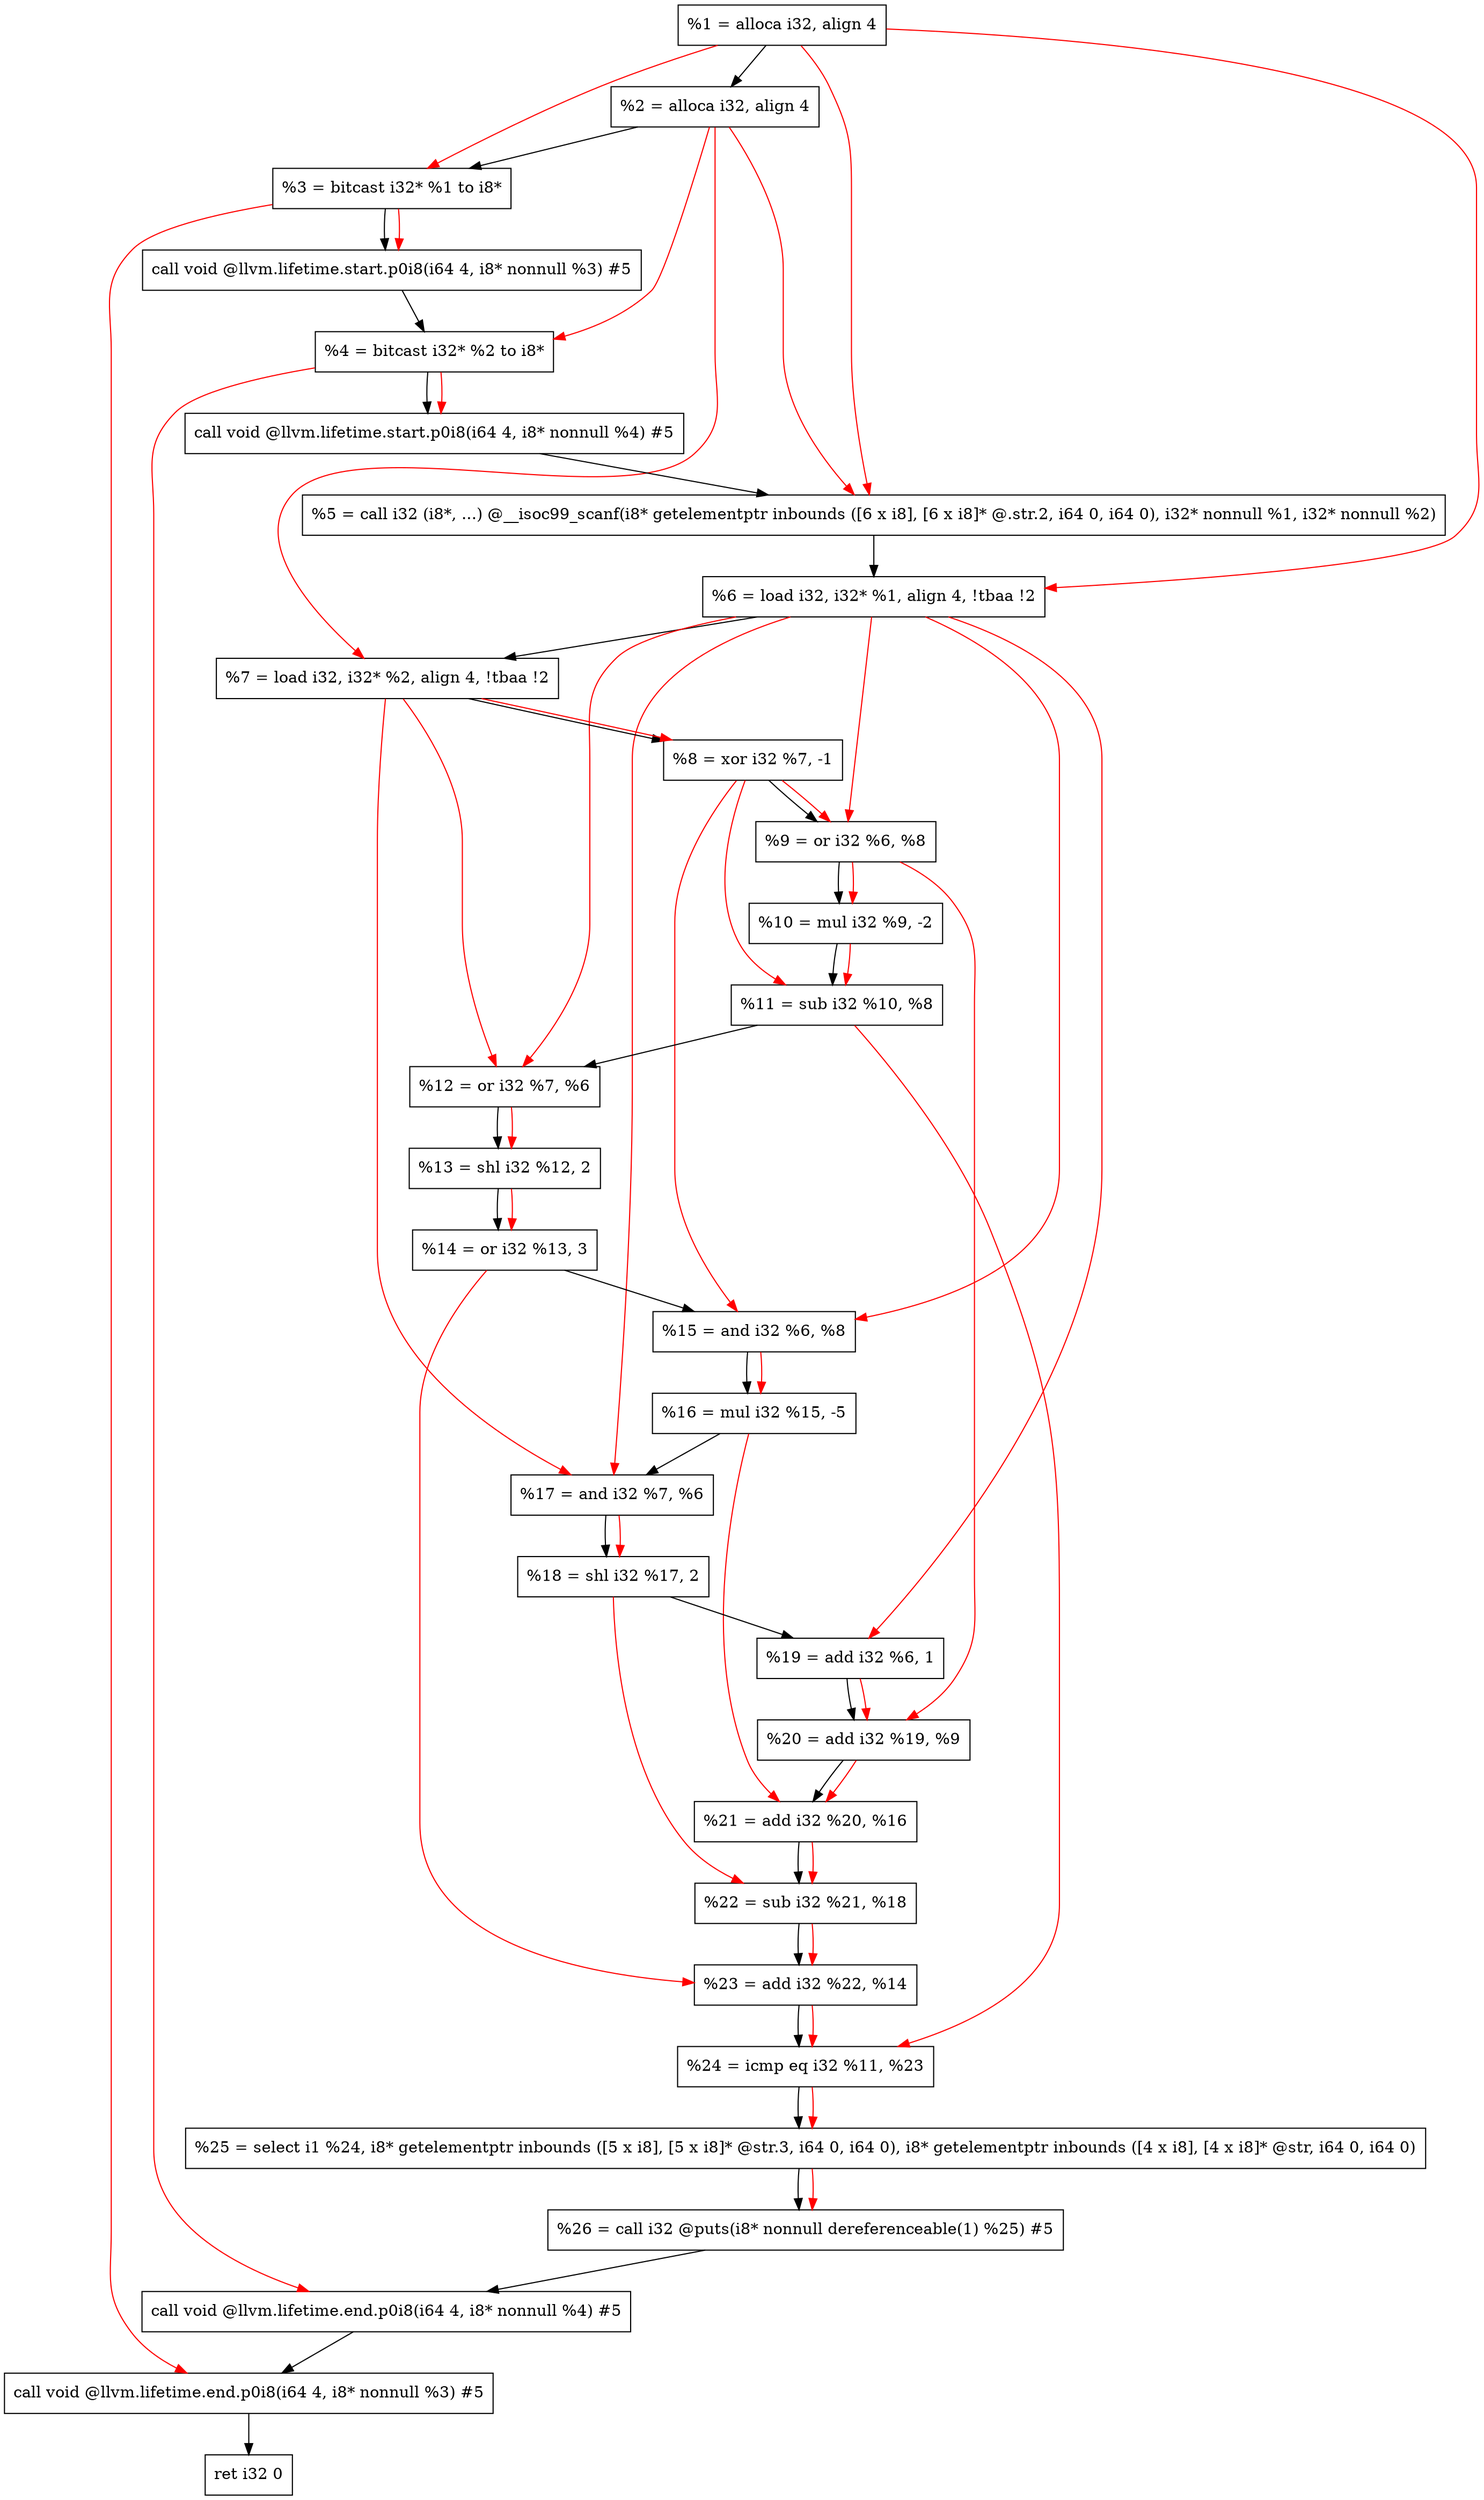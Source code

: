 digraph "DFG for'main' function" {
	Node0xcc78f8[shape=record, label="  %1 = alloca i32, align 4"];
	Node0xcc7978[shape=record, label="  %2 = alloca i32, align 4"];
	Node0xcc7a08[shape=record, label="  %3 = bitcast i32* %1 to i8*"];
	Node0xcc7e68[shape=record, label="  call void @llvm.lifetime.start.p0i8(i64 4, i8* nonnull %3) #5"];
	Node0xcc7f48[shape=record, label="  %4 = bitcast i32* %2 to i8*"];
	Node0xcc8068[shape=record, label="  call void @llvm.lifetime.start.p0i8(i64 4, i8* nonnull %4) #5"];
	Node0xcc82a0[shape=record, label="  %5 = call i32 (i8*, ...) @__isoc99_scanf(i8* getelementptr inbounds ([6 x i8], [6 x i8]* @.str.2, i64 0, i64 0), i32* nonnull %1, i32* nonnull %2)"];
	Node0xcc8358[shape=record, label="  %6 = load i32, i32* %1, align 4, !tbaa !2"];
	Node0xcc92c8[shape=record, label="  %7 = load i32, i32* %2, align 4, !tbaa !2"];
	Node0xcc9950[shape=record, label="  %8 = xor i32 %7, -1"];
	Node0xcc99c0[shape=record, label="  %9 = or i32 %6, %8"];
	Node0xcc9a30[shape=record, label="  %10 = mul i32 %9, -2"];
	Node0xcc9aa0[shape=record, label="  %11 = sub i32 %10, %8"];
	Node0xcc9b10[shape=record, label="  %12 = or i32 %7, %6"];
	Node0xcc9b80[shape=record, label="  %13 = shl i32 %12, 2"];
	Node0xcc9bf0[shape=record, label="  %14 = or i32 %13, 3"];
	Node0xcc9c60[shape=record, label="  %15 = and i32 %6, %8"];
	Node0xcc9cd0[shape=record, label="  %16 = mul i32 %15, -5"];
	Node0xcc9d40[shape=record, label="  %17 = and i32 %7, %6"];
	Node0xcc9db0[shape=record, label="  %18 = shl i32 %17, 2"];
	Node0xcc9e20[shape=record, label="  %19 = add i32 %6, 1"];
	Node0xcc9e90[shape=record, label="  %20 = add i32 %19, %9"];
	Node0xcc9f00[shape=record, label="  %21 = add i32 %20, %16"];
	Node0xcc9f70[shape=record, label="  %22 = sub i32 %21, %18"];
	Node0xcc9fe0[shape=record, label="  %23 = add i32 %22, %14"];
	Node0xcca050[shape=record, label="  %24 = icmp eq i32 %11, %23"];
	Node0xc689d8[shape=record, label="  %25 = select i1 %24, i8* getelementptr inbounds ([5 x i8], [5 x i8]* @str.3, i64 0, i64 0), i8* getelementptr inbounds ([4 x i8], [4 x i8]* @str, i64 0, i64 0)"];
	Node0xcca0e0[shape=record, label="  %26 = call i32 @puts(i8* nonnull dereferenceable(1) %25) #5"];
	Node0xcca338[shape=record, label="  call void @llvm.lifetime.end.p0i8(i64 4, i8* nonnull %4) #5"];
	Node0xcca498[shape=record, label="  call void @llvm.lifetime.end.p0i8(i64 4, i8* nonnull %3) #5"];
	Node0xcca558[shape=record, label="  ret i32 0"];
	Node0xcc78f8 -> Node0xcc7978;
	Node0xcc7978 -> Node0xcc7a08;
	Node0xcc7a08 -> Node0xcc7e68;
	Node0xcc7e68 -> Node0xcc7f48;
	Node0xcc7f48 -> Node0xcc8068;
	Node0xcc8068 -> Node0xcc82a0;
	Node0xcc82a0 -> Node0xcc8358;
	Node0xcc8358 -> Node0xcc92c8;
	Node0xcc92c8 -> Node0xcc9950;
	Node0xcc9950 -> Node0xcc99c0;
	Node0xcc99c0 -> Node0xcc9a30;
	Node0xcc9a30 -> Node0xcc9aa0;
	Node0xcc9aa0 -> Node0xcc9b10;
	Node0xcc9b10 -> Node0xcc9b80;
	Node0xcc9b80 -> Node0xcc9bf0;
	Node0xcc9bf0 -> Node0xcc9c60;
	Node0xcc9c60 -> Node0xcc9cd0;
	Node0xcc9cd0 -> Node0xcc9d40;
	Node0xcc9d40 -> Node0xcc9db0;
	Node0xcc9db0 -> Node0xcc9e20;
	Node0xcc9e20 -> Node0xcc9e90;
	Node0xcc9e90 -> Node0xcc9f00;
	Node0xcc9f00 -> Node0xcc9f70;
	Node0xcc9f70 -> Node0xcc9fe0;
	Node0xcc9fe0 -> Node0xcca050;
	Node0xcca050 -> Node0xc689d8;
	Node0xc689d8 -> Node0xcca0e0;
	Node0xcca0e0 -> Node0xcca338;
	Node0xcca338 -> Node0xcca498;
	Node0xcca498 -> Node0xcca558;
edge [color=red]
	Node0xcc78f8 -> Node0xcc7a08;
	Node0xcc7a08 -> Node0xcc7e68;
	Node0xcc7978 -> Node0xcc7f48;
	Node0xcc7f48 -> Node0xcc8068;
	Node0xcc78f8 -> Node0xcc82a0;
	Node0xcc7978 -> Node0xcc82a0;
	Node0xcc78f8 -> Node0xcc8358;
	Node0xcc7978 -> Node0xcc92c8;
	Node0xcc92c8 -> Node0xcc9950;
	Node0xcc8358 -> Node0xcc99c0;
	Node0xcc9950 -> Node0xcc99c0;
	Node0xcc99c0 -> Node0xcc9a30;
	Node0xcc9a30 -> Node0xcc9aa0;
	Node0xcc9950 -> Node0xcc9aa0;
	Node0xcc92c8 -> Node0xcc9b10;
	Node0xcc8358 -> Node0xcc9b10;
	Node0xcc9b10 -> Node0xcc9b80;
	Node0xcc9b80 -> Node0xcc9bf0;
	Node0xcc8358 -> Node0xcc9c60;
	Node0xcc9950 -> Node0xcc9c60;
	Node0xcc9c60 -> Node0xcc9cd0;
	Node0xcc92c8 -> Node0xcc9d40;
	Node0xcc8358 -> Node0xcc9d40;
	Node0xcc9d40 -> Node0xcc9db0;
	Node0xcc8358 -> Node0xcc9e20;
	Node0xcc9e20 -> Node0xcc9e90;
	Node0xcc99c0 -> Node0xcc9e90;
	Node0xcc9e90 -> Node0xcc9f00;
	Node0xcc9cd0 -> Node0xcc9f00;
	Node0xcc9f00 -> Node0xcc9f70;
	Node0xcc9db0 -> Node0xcc9f70;
	Node0xcc9f70 -> Node0xcc9fe0;
	Node0xcc9bf0 -> Node0xcc9fe0;
	Node0xcc9aa0 -> Node0xcca050;
	Node0xcc9fe0 -> Node0xcca050;
	Node0xcca050 -> Node0xc689d8;
	Node0xc689d8 -> Node0xcca0e0;
	Node0xcc7f48 -> Node0xcca338;
	Node0xcc7a08 -> Node0xcca498;
}
